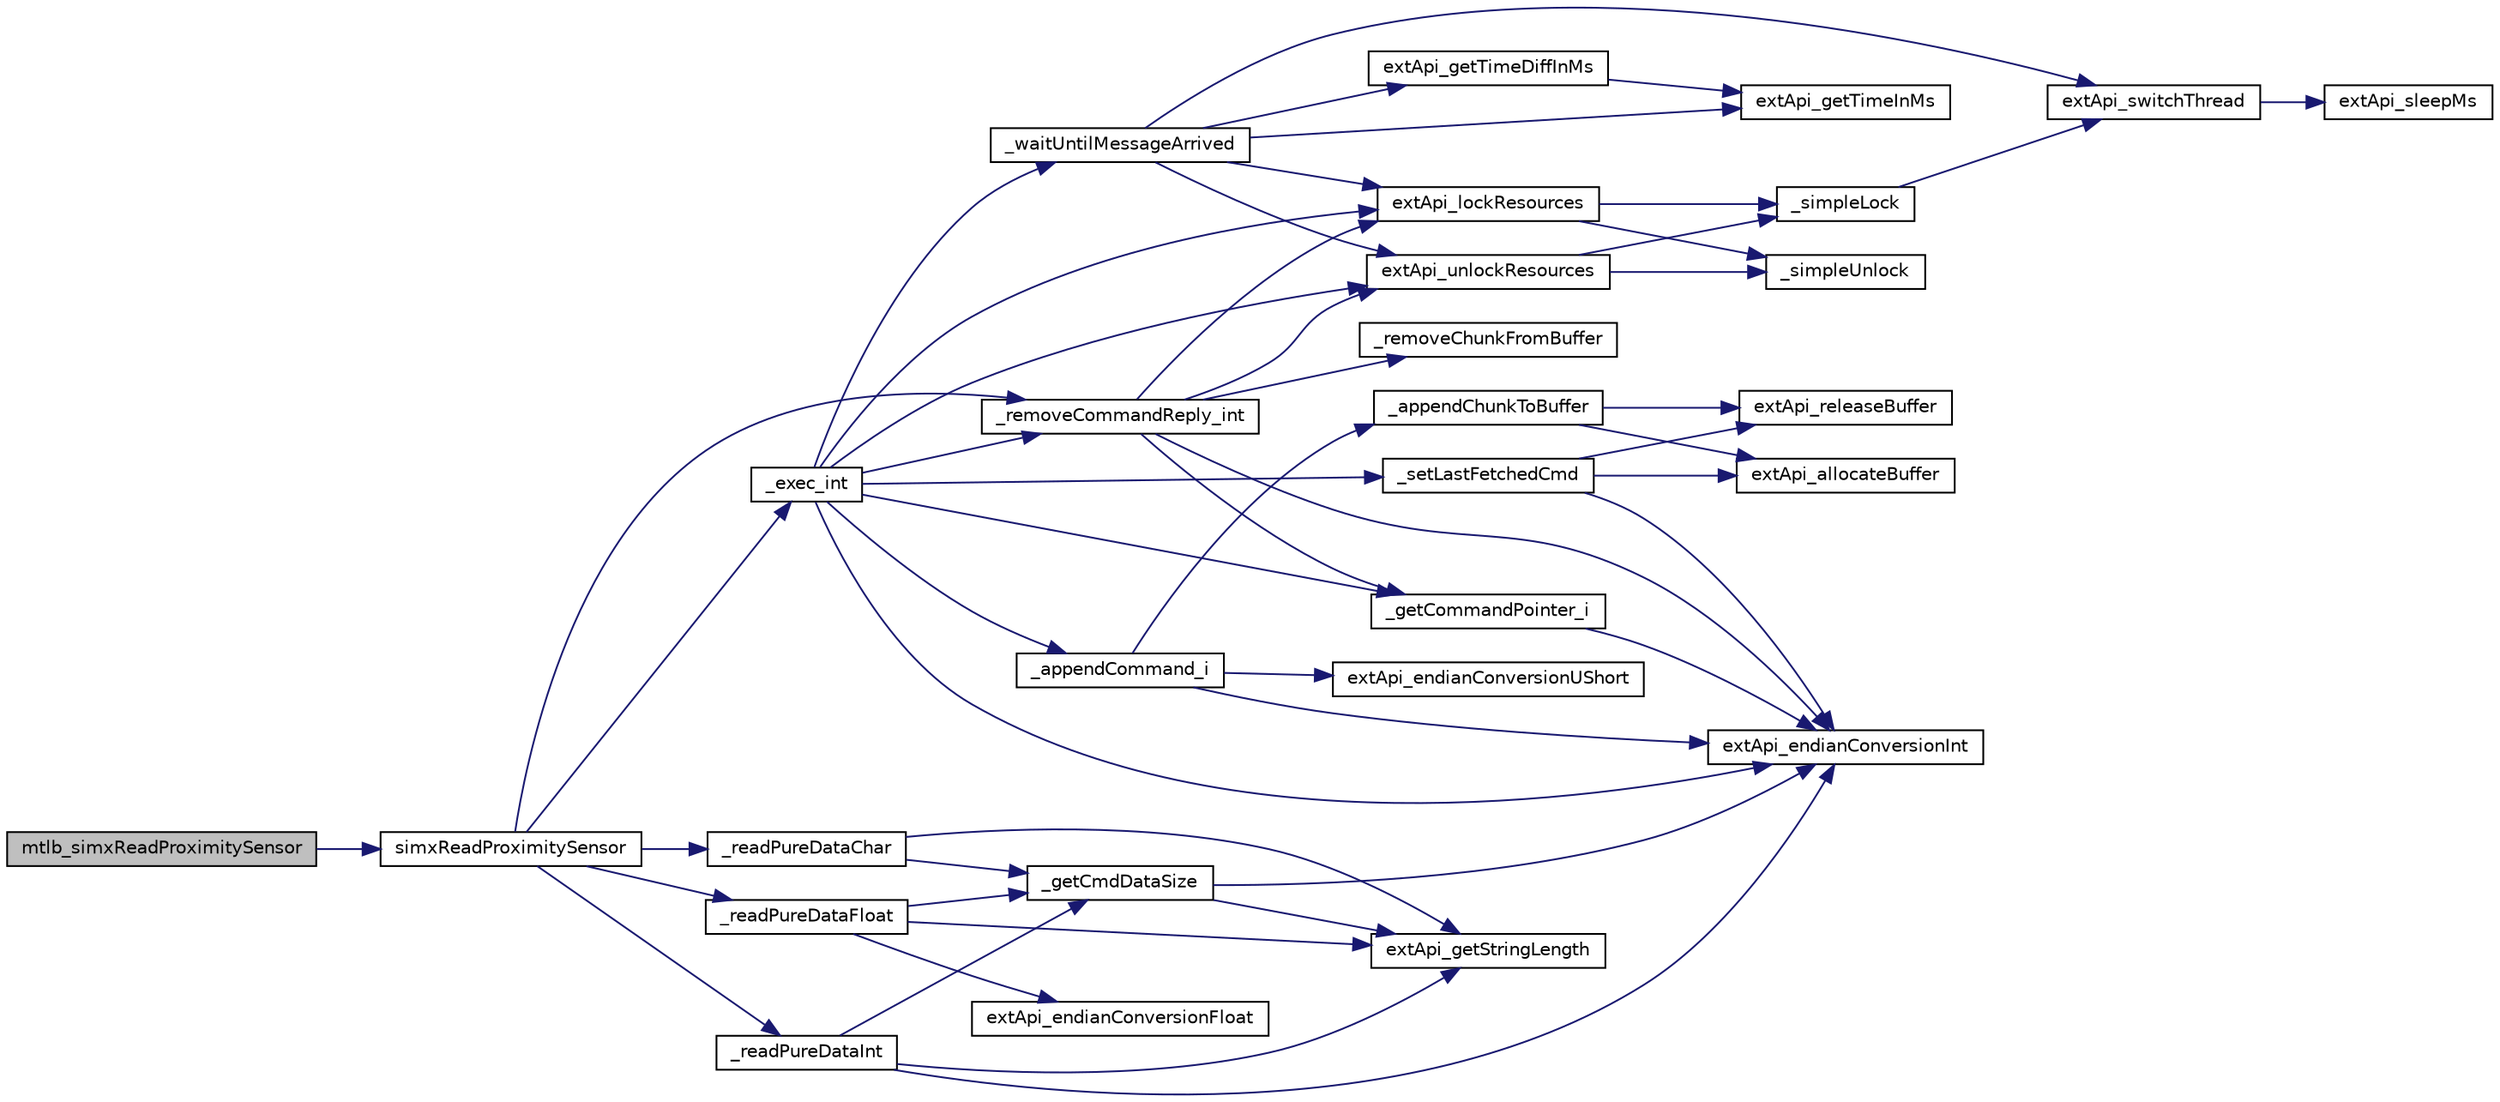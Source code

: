 digraph "mtlb_simxReadProximitySensor"
{
  edge [fontname="Helvetica",fontsize="10",labelfontname="Helvetica",labelfontsize="10"];
  node [fontname="Helvetica",fontsize="10",shape=record];
  rankdir="LR";
  Node1 [label="mtlb_simxReadProximitySensor",height=0.2,width=0.4,color="black", fillcolor="grey75", style="filled" fontcolor="black"];
  Node1 -> Node2 [color="midnightblue",fontsize="10",style="solid"];
  Node2 [label="simxReadProximitySensor",height=0.2,width=0.4,color="black", fillcolor="white", style="filled",URL="$ext_api_8c.html#a9b28fe7f6137f494fe70c99b9a921293"];
  Node2 -> Node3 [color="midnightblue",fontsize="10",style="solid"];
  Node3 [label="_removeCommandReply_int",height=0.2,width=0.4,color="black", fillcolor="white", style="filled",URL="$ext_api_8c.html#a51441ce82ffdbca72699e159ead28822"];
  Node3 -> Node4 [color="midnightblue",fontsize="10",style="solid"];
  Node4 [label="extApi_lockResources",height=0.2,width=0.4,color="black", fillcolor="white", style="filled",URL="$ext_api_platform_8c.html#ad8acf16580444bfcd40c07e5fb342f85"];
  Node4 -> Node5 [color="midnightblue",fontsize="10",style="solid"];
  Node5 [label="_simpleLock",height=0.2,width=0.4,color="black", fillcolor="white", style="filled",URL="$ext_api_platform_8c.html#af55c00f32f997391a5ac17db423df304"];
  Node5 -> Node6 [color="midnightblue",fontsize="10",style="solid"];
  Node6 [label="extApi_switchThread",height=0.2,width=0.4,color="black", fillcolor="white", style="filled",URL="$ext_api_platform_8c.html#a385771ea61682609251bc86beb69449f"];
  Node6 -> Node7 [color="midnightblue",fontsize="10",style="solid"];
  Node7 [label="extApi_sleepMs",height=0.2,width=0.4,color="black", fillcolor="white", style="filled",URL="$ext_api_platform_8c.html#ab48366fe799ea73fc2650c65f463c7d3"];
  Node4 -> Node8 [color="midnightblue",fontsize="10",style="solid"];
  Node8 [label="_simpleUnlock",height=0.2,width=0.4,color="black", fillcolor="white", style="filled",URL="$ext_api_platform_8c.html#a9930a20c9af1b0df18f220200ed8ac54"];
  Node3 -> Node9 [color="midnightblue",fontsize="10",style="solid"];
  Node9 [label="_getCommandPointer_i",height=0.2,width=0.4,color="black", fillcolor="white", style="filled",URL="$ext_api_8c.html#a0d2d3655f774e52433af447535b63f31"];
  Node9 -> Node10 [color="midnightblue",fontsize="10",style="solid"];
  Node10 [label="extApi_endianConversionInt",height=0.2,width=0.4,color="black", fillcolor="white", style="filled",URL="$ext_api_platform_8c.html#a31eede90e2a9d23574e09a92ec626d9b"];
  Node3 -> Node11 [color="midnightblue",fontsize="10",style="solid"];
  Node11 [label="_removeChunkFromBuffer",height=0.2,width=0.4,color="black", fillcolor="white", style="filled",URL="$ext_api_8c.html#adaa820baed86efb2af6912461dd0759f"];
  Node3 -> Node10 [color="midnightblue",fontsize="10",style="solid"];
  Node3 -> Node12 [color="midnightblue",fontsize="10",style="solid"];
  Node12 [label="extApi_unlockResources",height=0.2,width=0.4,color="black", fillcolor="white", style="filled",URL="$ext_api_platform_8c.html#a858ff89e6f07ac05bf4a9ab9828cca8e"];
  Node12 -> Node5 [color="midnightblue",fontsize="10",style="solid"];
  Node12 -> Node8 [color="midnightblue",fontsize="10",style="solid"];
  Node2 -> Node13 [color="midnightblue",fontsize="10",style="solid"];
  Node13 [label="_exec_int",height=0.2,width=0.4,color="black", fillcolor="white", style="filled",URL="$ext_api_8c.html#a3f9fac4b9f89024076034ffa70db1116"];
  Node13 -> Node4 [color="midnightblue",fontsize="10",style="solid"];
  Node13 -> Node9 [color="midnightblue",fontsize="10",style="solid"];
  Node13 -> Node14 [color="midnightblue",fontsize="10",style="solid"];
  Node14 [label="_appendCommand_i",height=0.2,width=0.4,color="black", fillcolor="white", style="filled",URL="$ext_api_8c.html#af3068e561cfcc74e8ff2131fac89ba59"];
  Node14 -> Node10 [color="midnightblue",fontsize="10",style="solid"];
  Node14 -> Node15 [color="midnightblue",fontsize="10",style="solid"];
  Node15 [label="extApi_endianConversionUShort",height=0.2,width=0.4,color="black", fillcolor="white", style="filled",URL="$ext_api_platform_8c.html#aa3a4960cdcb852a68ce6d55b1182ff54"];
  Node14 -> Node16 [color="midnightblue",fontsize="10",style="solid"];
  Node16 [label="_appendChunkToBuffer",height=0.2,width=0.4,color="black", fillcolor="white", style="filled",URL="$ext_api_8c.html#a25b0daa282c12a21bb950a00c6fb8f98"];
  Node16 -> Node17 [color="midnightblue",fontsize="10",style="solid"];
  Node17 [label="extApi_allocateBuffer",height=0.2,width=0.4,color="black", fillcolor="white", style="filled",URL="$ext_api_platform_8c.html#a01476683f124c90fd8955898a63752da"];
  Node16 -> Node18 [color="midnightblue",fontsize="10",style="solid"];
  Node18 [label="extApi_releaseBuffer",height=0.2,width=0.4,color="black", fillcolor="white", style="filled",URL="$ext_api_platform_8c.html#ada561dfab99bba410fb79f824c89e8d4"];
  Node13 -> Node10 [color="midnightblue",fontsize="10",style="solid"];
  Node13 -> Node12 [color="midnightblue",fontsize="10",style="solid"];
  Node13 -> Node19 [color="midnightblue",fontsize="10",style="solid"];
  Node19 [label="_waitUntilMessageArrived",height=0.2,width=0.4,color="black", fillcolor="white", style="filled",URL="$ext_api_8c.html#a093b1d162341967b50d615045c748958"];
  Node19 -> Node20 [color="midnightblue",fontsize="10",style="solid"];
  Node20 [label="extApi_getTimeInMs",height=0.2,width=0.4,color="black", fillcolor="white", style="filled",URL="$ext_api_platform_8c.html#a915a300a3aac8128d8451c26c8eacf1e"];
  Node19 -> Node4 [color="midnightblue",fontsize="10",style="solid"];
  Node19 -> Node12 [color="midnightblue",fontsize="10",style="solid"];
  Node19 -> Node21 [color="midnightblue",fontsize="10",style="solid"];
  Node21 [label="extApi_getTimeDiffInMs",height=0.2,width=0.4,color="black", fillcolor="white", style="filled",URL="$ext_api_platform_8c.html#a61e044d8e6d5fea90947540ebe55b92c"];
  Node21 -> Node20 [color="midnightblue",fontsize="10",style="solid"];
  Node19 -> Node6 [color="midnightblue",fontsize="10",style="solid"];
  Node13 -> Node22 [color="midnightblue",fontsize="10",style="solid"];
  Node22 [label="_setLastFetchedCmd",height=0.2,width=0.4,color="black", fillcolor="white", style="filled",URL="$ext_api_8c.html#ad4cc41d2856011509d396a51f1d43666"];
  Node22 -> Node10 [color="midnightblue",fontsize="10",style="solid"];
  Node22 -> Node17 [color="midnightblue",fontsize="10",style="solid"];
  Node22 -> Node18 [color="midnightblue",fontsize="10",style="solid"];
  Node13 -> Node3 [color="midnightblue",fontsize="10",style="solid"];
  Node2 -> Node23 [color="midnightblue",fontsize="10",style="solid"];
  Node23 [label="_readPureDataChar",height=0.2,width=0.4,color="black", fillcolor="white", style="filled",URL="$ext_api_8c.html#aacc824b6d794eb6dec44ff0609713b1a"];
  Node23 -> Node24 [color="midnightblue",fontsize="10",style="solid"];
  Node24 [label="_getCmdDataSize",height=0.2,width=0.4,color="black", fillcolor="white", style="filled",URL="$ext_api_8c.html#a9b2f84fc1ffa6431876abd839e8ade87"];
  Node24 -> Node10 [color="midnightblue",fontsize="10",style="solid"];
  Node24 -> Node25 [color="midnightblue",fontsize="10",style="solid"];
  Node25 [label="extApi_getStringLength",height=0.2,width=0.4,color="black", fillcolor="white", style="filled",URL="$ext_api_platform_8c.html#ab6136b9c73ac12f692dfabe8e3fa0759"];
  Node23 -> Node25 [color="midnightblue",fontsize="10",style="solid"];
  Node2 -> Node26 [color="midnightblue",fontsize="10",style="solid"];
  Node26 [label="_readPureDataFloat",height=0.2,width=0.4,color="black", fillcolor="white", style="filled",URL="$ext_api_8c.html#a3416523e01a946e3310280f21bd1b5b2"];
  Node26 -> Node24 [color="midnightblue",fontsize="10",style="solid"];
  Node26 -> Node25 [color="midnightblue",fontsize="10",style="solid"];
  Node26 -> Node27 [color="midnightblue",fontsize="10",style="solid"];
  Node27 [label="extApi_endianConversionFloat",height=0.2,width=0.4,color="black", fillcolor="white", style="filled",URL="$ext_api_platform_8c.html#a57d59ede423db5ef0d4ba94d818e3459"];
  Node2 -> Node28 [color="midnightblue",fontsize="10",style="solid"];
  Node28 [label="_readPureDataInt",height=0.2,width=0.4,color="black", fillcolor="white", style="filled",URL="$ext_api_8c.html#a3eceda588775228d46b5f253233bc370"];
  Node28 -> Node24 [color="midnightblue",fontsize="10",style="solid"];
  Node28 -> Node25 [color="midnightblue",fontsize="10",style="solid"];
  Node28 -> Node10 [color="midnightblue",fontsize="10",style="solid"];
}

